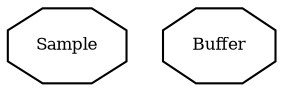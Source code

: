 digraph "DD" { 
 node [fontsize = 8];
0 [label = "Sample",  shape = octagon]
1 [label = "Buffer",  shape = octagon]
{ rank = same;0;1;}
{ rank = same;}
}
